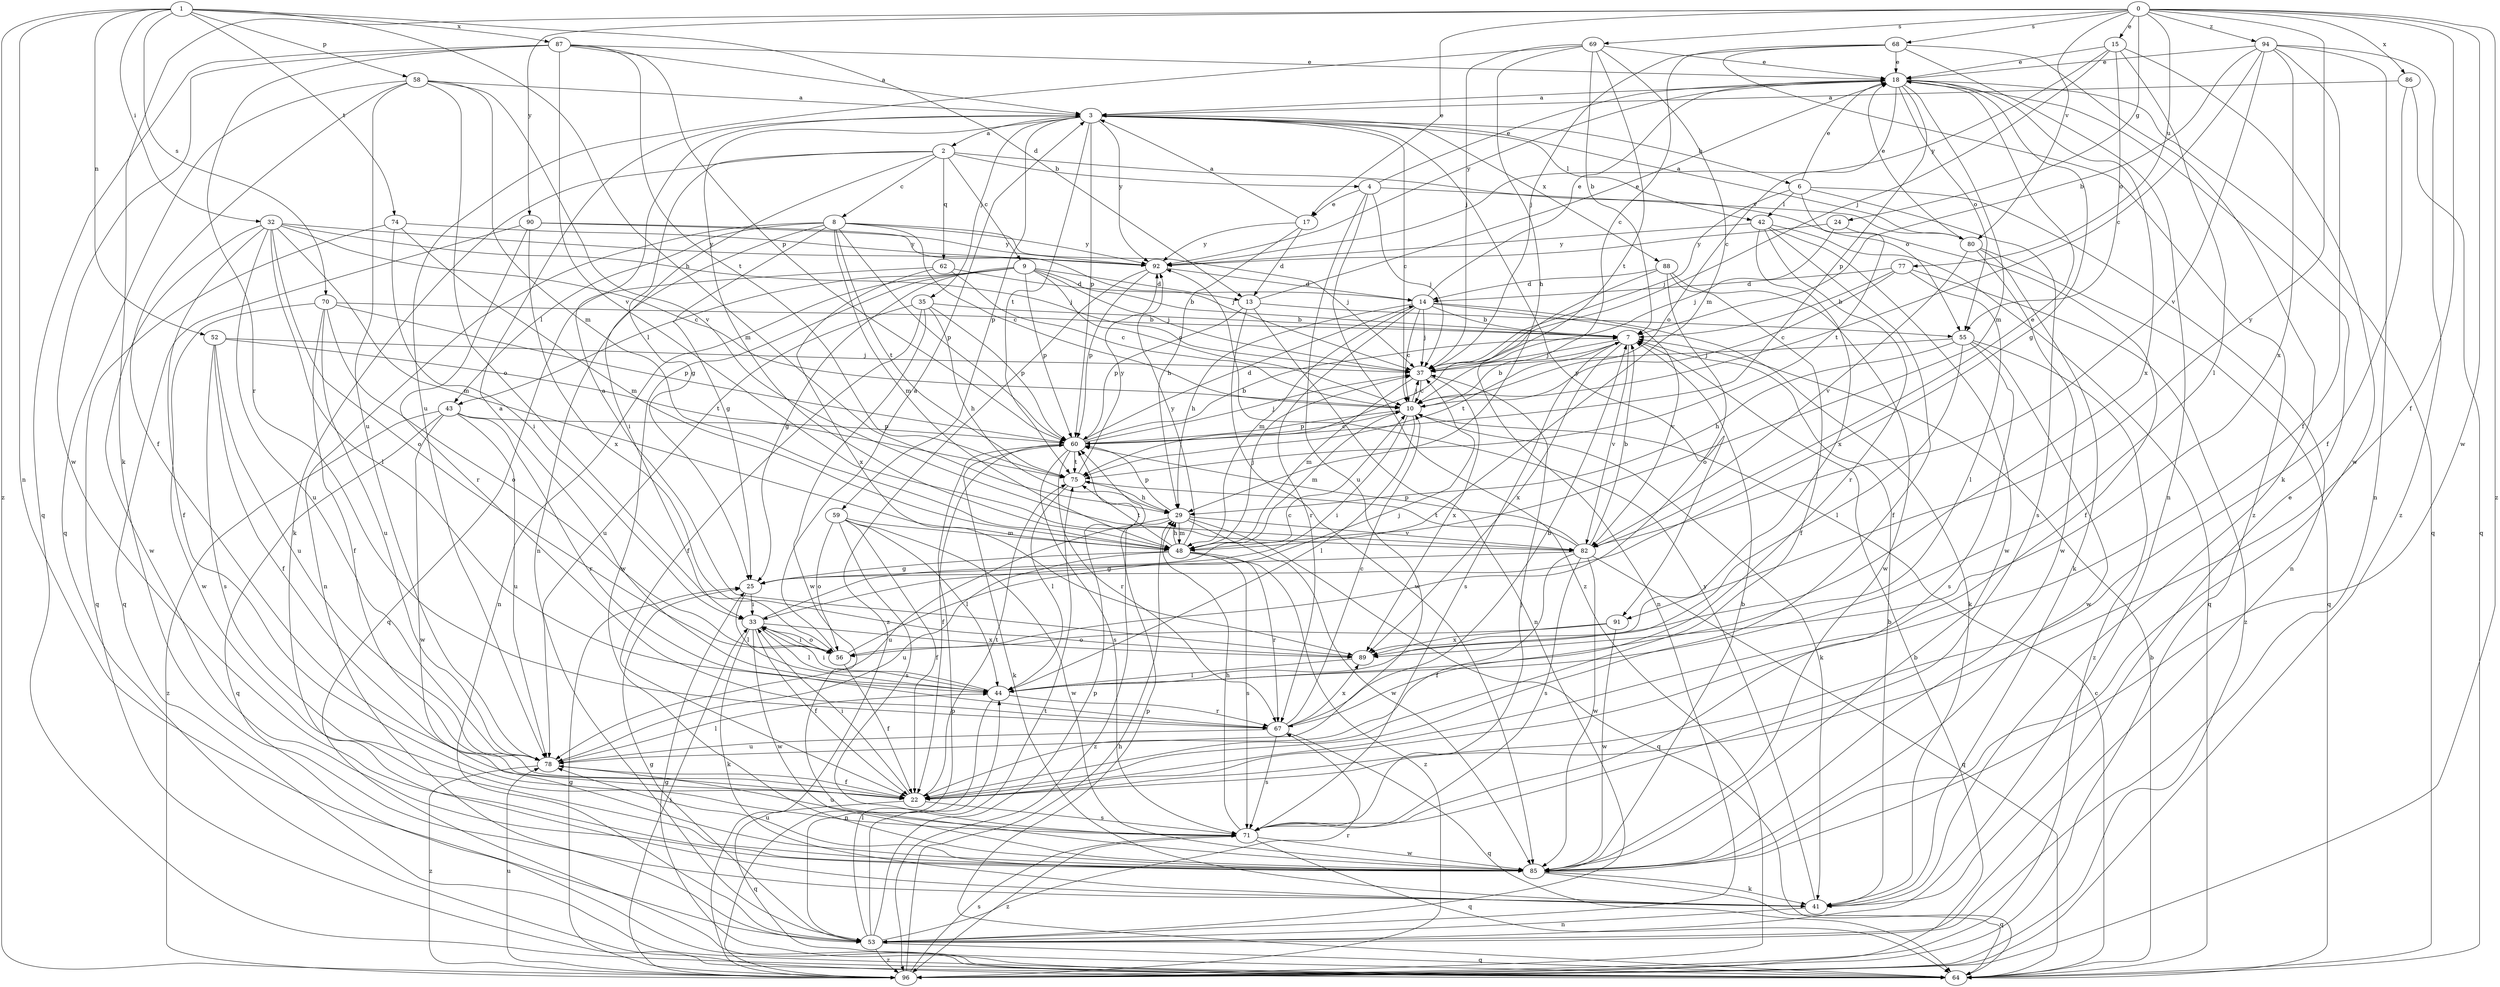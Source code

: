 strict digraph  {
0;
1;
2;
3;
4;
6;
7;
8;
9;
10;
13;
14;
15;
17;
18;
22;
24;
25;
29;
32;
33;
35;
37;
41;
42;
43;
44;
48;
52;
53;
55;
56;
58;
59;
60;
62;
64;
67;
68;
69;
70;
71;
74;
75;
77;
78;
80;
82;
85;
86;
87;
88;
89;
90;
91;
92;
94;
96;
0 -> 15  [label=e];
0 -> 17  [label=e];
0 -> 22  [label=f];
0 -> 24  [label=g];
0 -> 41  [label=k];
0 -> 68  [label=s];
0 -> 69  [label=s];
0 -> 77  [label=u];
0 -> 80  [label=v];
0 -> 85  [label=w];
0 -> 86  [label=x];
0 -> 90  [label=y];
0 -> 91  [label=y];
0 -> 94  [label=z];
0 -> 96  [label=z];
1 -> 13  [label=d];
1 -> 29  [label=h];
1 -> 32  [label=i];
1 -> 52  [label=n];
1 -> 53  [label=n];
1 -> 58  [label=p];
1 -> 70  [label=s];
1 -> 74  [label=t];
1 -> 87  [label=x];
1 -> 96  [label=z];
2 -> 4  [label=b];
2 -> 8  [label=c];
2 -> 9  [label=c];
2 -> 25  [label=g];
2 -> 41  [label=k];
2 -> 53  [label=n];
2 -> 55  [label=o];
2 -> 62  [label=q];
3 -> 2  [label=a];
3 -> 6  [label=b];
3 -> 10  [label=c];
3 -> 35  [label=j];
3 -> 42  [label=l];
3 -> 48  [label=m];
3 -> 59  [label=p];
3 -> 60  [label=p];
3 -> 75  [label=t];
3 -> 88  [label=x];
3 -> 91  [label=y];
3 -> 92  [label=y];
4 -> 17  [label=e];
4 -> 18  [label=e];
4 -> 37  [label=j];
4 -> 78  [label=u];
4 -> 80  [label=v];
4 -> 96  [label=z];
6 -> 18  [label=e];
6 -> 37  [label=j];
6 -> 42  [label=l];
6 -> 53  [label=n];
6 -> 71  [label=s];
6 -> 75  [label=t];
7 -> 37  [label=j];
7 -> 71  [label=s];
7 -> 75  [label=t];
7 -> 82  [label=v];
7 -> 89  [label=x];
8 -> 10  [label=c];
8 -> 25  [label=g];
8 -> 33  [label=i];
8 -> 37  [label=j];
8 -> 43  [label=l];
8 -> 48  [label=m];
8 -> 53  [label=n];
8 -> 60  [label=p];
8 -> 75  [label=t];
8 -> 92  [label=y];
9 -> 7  [label=b];
9 -> 10  [label=c];
9 -> 13  [label=d];
9 -> 25  [label=g];
9 -> 37  [label=j];
9 -> 43  [label=l];
9 -> 53  [label=n];
9 -> 60  [label=p];
9 -> 85  [label=w];
10 -> 7  [label=b];
10 -> 33  [label=i];
10 -> 37  [label=j];
10 -> 41  [label=k];
10 -> 44  [label=l];
10 -> 48  [label=m];
10 -> 60  [label=p];
13 -> 18  [label=e];
13 -> 53  [label=n];
13 -> 55  [label=o];
13 -> 60  [label=p];
13 -> 85  [label=w];
14 -> 7  [label=b];
14 -> 10  [label=c];
14 -> 18  [label=e];
14 -> 29  [label=h];
14 -> 37  [label=j];
14 -> 41  [label=k];
14 -> 48  [label=m];
14 -> 67  [label=r];
14 -> 82  [label=v];
15 -> 18  [label=e];
15 -> 37  [label=j];
15 -> 44  [label=l];
15 -> 55  [label=o];
15 -> 85  [label=w];
15 -> 92  [label=y];
17 -> 3  [label=a];
17 -> 13  [label=d];
17 -> 29  [label=h];
17 -> 92  [label=y];
18 -> 3  [label=a];
18 -> 10  [label=c];
18 -> 25  [label=g];
18 -> 48  [label=m];
18 -> 55  [label=o];
18 -> 60  [label=p];
18 -> 64  [label=q];
18 -> 89  [label=x];
18 -> 92  [label=y];
22 -> 33  [label=i];
22 -> 64  [label=q];
22 -> 71  [label=s];
22 -> 75  [label=t];
24 -> 22  [label=f];
24 -> 37  [label=j];
24 -> 92  [label=y];
25 -> 33  [label=i];
25 -> 44  [label=l];
29 -> 48  [label=m];
29 -> 60  [label=p];
29 -> 64  [label=q];
29 -> 78  [label=u];
29 -> 82  [label=v];
29 -> 85  [label=w];
29 -> 96  [label=z];
32 -> 10  [label=c];
32 -> 22  [label=f];
32 -> 37  [label=j];
32 -> 44  [label=l];
32 -> 48  [label=m];
32 -> 56  [label=o];
32 -> 78  [label=u];
32 -> 85  [label=w];
32 -> 92  [label=y];
33 -> 10  [label=c];
33 -> 22  [label=f];
33 -> 41  [label=k];
33 -> 44  [label=l];
33 -> 56  [label=o];
33 -> 85  [label=w];
33 -> 89  [label=x];
35 -> 7  [label=b];
35 -> 22  [label=f];
35 -> 29  [label=h];
35 -> 60  [label=p];
35 -> 78  [label=u];
35 -> 85  [label=w];
37 -> 10  [label=c];
37 -> 48  [label=m];
37 -> 89  [label=x];
41 -> 7  [label=b];
41 -> 18  [label=e];
41 -> 53  [label=n];
41 -> 92  [label=y];
42 -> 22  [label=f];
42 -> 64  [label=q];
42 -> 67  [label=r];
42 -> 85  [label=w];
42 -> 89  [label=x];
42 -> 92  [label=y];
43 -> 60  [label=p];
43 -> 64  [label=q];
43 -> 67  [label=r];
43 -> 78  [label=u];
43 -> 85  [label=w];
43 -> 96  [label=z];
44 -> 3  [label=a];
44 -> 33  [label=i];
44 -> 53  [label=n];
44 -> 67  [label=r];
48 -> 25  [label=g];
48 -> 29  [label=h];
48 -> 37  [label=j];
48 -> 67  [label=r];
48 -> 71  [label=s];
48 -> 75  [label=t];
48 -> 78  [label=u];
48 -> 92  [label=y];
48 -> 96  [label=z];
52 -> 22  [label=f];
52 -> 37  [label=j];
52 -> 71  [label=s];
52 -> 75  [label=t];
52 -> 78  [label=u];
53 -> 25  [label=g];
53 -> 44  [label=l];
53 -> 60  [label=p];
53 -> 64  [label=q];
53 -> 67  [label=r];
53 -> 75  [label=t];
53 -> 96  [label=z];
55 -> 29  [label=h];
55 -> 37  [label=j];
55 -> 44  [label=l];
55 -> 71  [label=s];
55 -> 85  [label=w];
55 -> 96  [label=z];
56 -> 3  [label=a];
56 -> 22  [label=f];
56 -> 33  [label=i];
56 -> 37  [label=j];
58 -> 3  [label=a];
58 -> 22  [label=f];
58 -> 48  [label=m];
58 -> 56  [label=o];
58 -> 64  [label=q];
58 -> 78  [label=u];
58 -> 82  [label=v];
59 -> 22  [label=f];
59 -> 44  [label=l];
59 -> 48  [label=m];
59 -> 56  [label=o];
59 -> 71  [label=s];
59 -> 85  [label=w];
60 -> 7  [label=b];
60 -> 10  [label=c];
60 -> 14  [label=d];
60 -> 22  [label=f];
60 -> 37  [label=j];
60 -> 41  [label=k];
60 -> 67  [label=r];
60 -> 71  [label=s];
60 -> 75  [label=t];
62 -> 10  [label=c];
62 -> 14  [label=d];
62 -> 64  [label=q];
62 -> 89  [label=x];
64 -> 7  [label=b];
64 -> 10  [label=c];
64 -> 25  [label=g];
64 -> 60  [label=p];
67 -> 7  [label=b];
67 -> 10  [label=c];
67 -> 64  [label=q];
67 -> 71  [label=s];
67 -> 78  [label=u];
67 -> 89  [label=x];
68 -> 10  [label=c];
68 -> 18  [label=e];
68 -> 37  [label=j];
68 -> 41  [label=k];
68 -> 53  [label=n];
68 -> 96  [label=z];
69 -> 7  [label=b];
69 -> 18  [label=e];
69 -> 29  [label=h];
69 -> 37  [label=j];
69 -> 48  [label=m];
69 -> 75  [label=t];
69 -> 78  [label=u];
70 -> 7  [label=b];
70 -> 22  [label=f];
70 -> 56  [label=o];
70 -> 60  [label=p];
70 -> 78  [label=u];
70 -> 85  [label=w];
71 -> 29  [label=h];
71 -> 37  [label=j];
71 -> 64  [label=q];
71 -> 78  [label=u];
71 -> 85  [label=w];
71 -> 96  [label=z];
74 -> 33  [label=i];
74 -> 48  [label=m];
74 -> 64  [label=q];
74 -> 92  [label=y];
75 -> 29  [label=h];
75 -> 44  [label=l];
75 -> 92  [label=y];
77 -> 7  [label=b];
77 -> 10  [label=c];
77 -> 14  [label=d];
77 -> 44  [label=l];
77 -> 96  [label=z];
78 -> 22  [label=f];
78 -> 44  [label=l];
78 -> 96  [label=z];
80 -> 3  [label=a];
80 -> 18  [label=e];
80 -> 41  [label=k];
80 -> 64  [label=q];
80 -> 82  [label=v];
80 -> 85  [label=w];
82 -> 7  [label=b];
82 -> 18  [label=e];
82 -> 22  [label=f];
82 -> 25  [label=g];
82 -> 60  [label=p];
82 -> 64  [label=q];
82 -> 71  [label=s];
82 -> 75  [label=t];
82 -> 85  [label=w];
85 -> 7  [label=b];
85 -> 41  [label=k];
85 -> 64  [label=q];
85 -> 78  [label=u];
86 -> 3  [label=a];
86 -> 22  [label=f];
86 -> 64  [label=q];
87 -> 3  [label=a];
87 -> 18  [label=e];
87 -> 60  [label=p];
87 -> 64  [label=q];
87 -> 67  [label=r];
87 -> 75  [label=t];
87 -> 82  [label=v];
87 -> 85  [label=w];
88 -> 14  [label=d];
88 -> 22  [label=f];
88 -> 53  [label=n];
88 -> 56  [label=o];
88 -> 85  [label=w];
89 -> 3  [label=a];
89 -> 44  [label=l];
90 -> 37  [label=j];
90 -> 64  [label=q];
90 -> 67  [label=r];
90 -> 89  [label=x];
90 -> 92  [label=y];
91 -> 56  [label=o];
91 -> 85  [label=w];
91 -> 89  [label=x];
92 -> 14  [label=d];
92 -> 60  [label=p];
92 -> 96  [label=z];
94 -> 7  [label=b];
94 -> 10  [label=c];
94 -> 18  [label=e];
94 -> 22  [label=f];
94 -> 53  [label=n];
94 -> 82  [label=v];
94 -> 89  [label=x];
94 -> 96  [label=z];
96 -> 7  [label=b];
96 -> 25  [label=g];
96 -> 29  [label=h];
96 -> 33  [label=i];
96 -> 60  [label=p];
96 -> 71  [label=s];
96 -> 78  [label=u];
}
